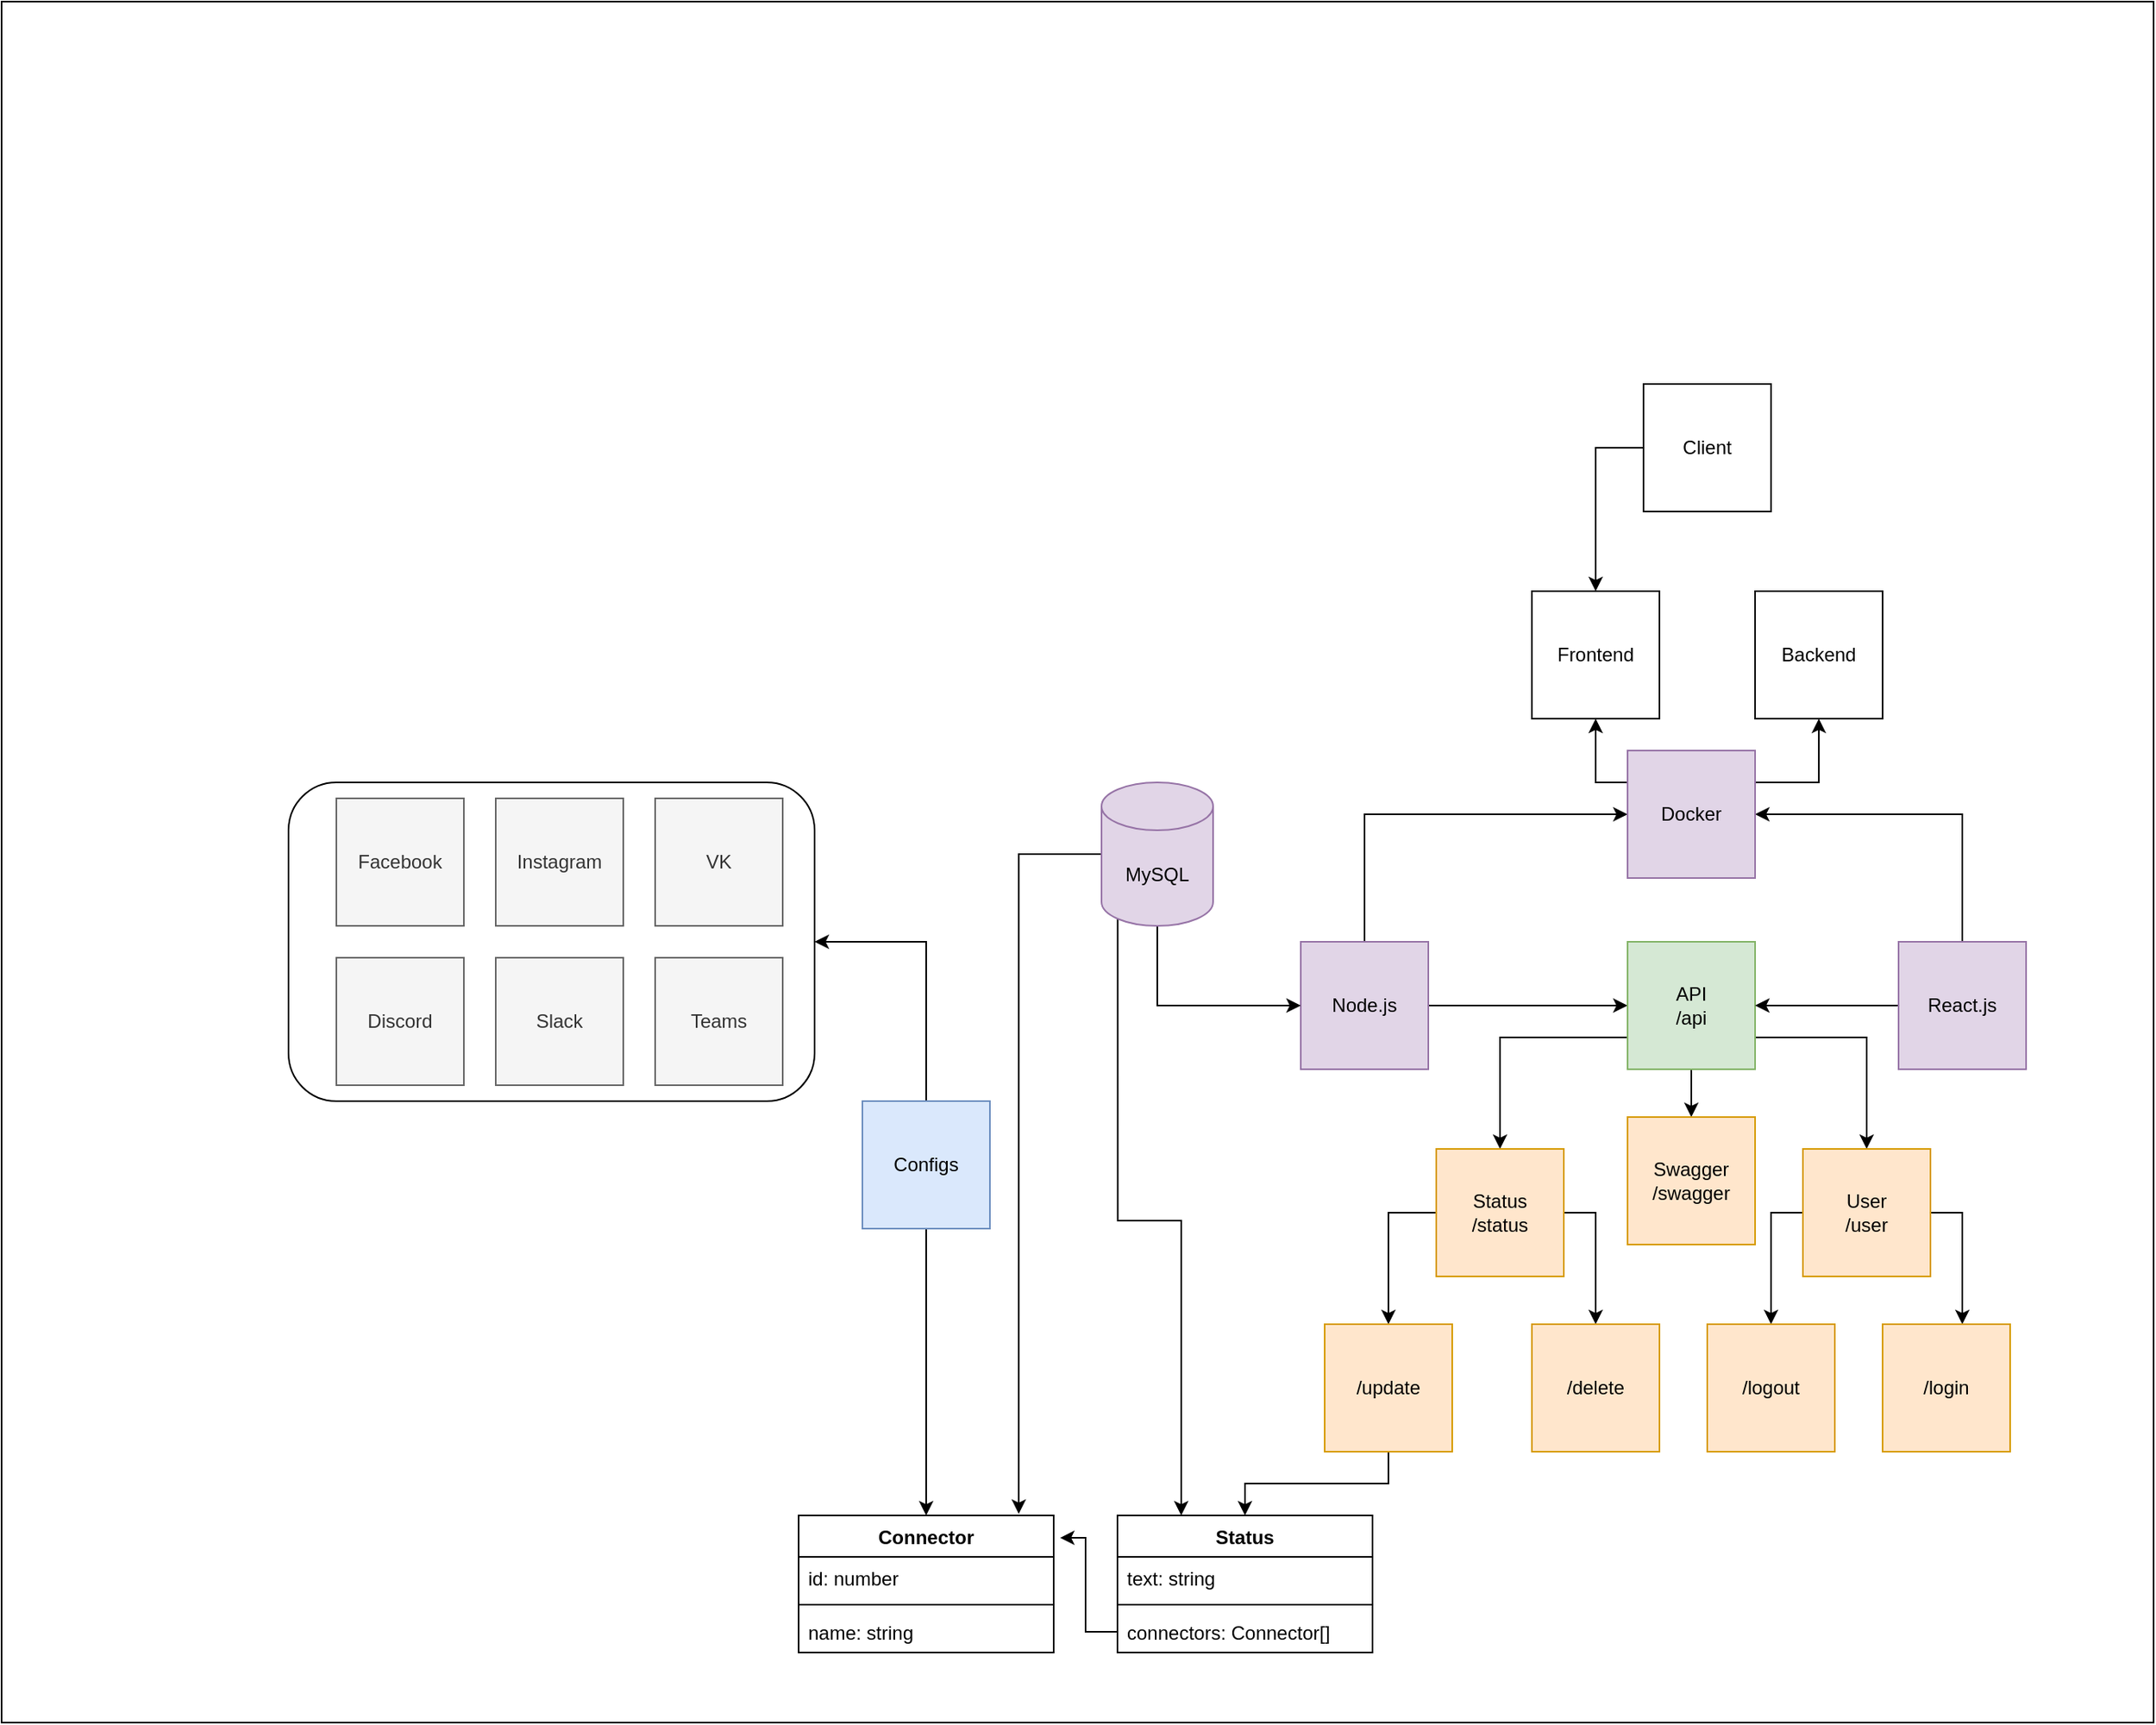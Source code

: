 <mxfile version="15.8.6" type="device"><diagram id="iNdYJczob-TOz2TB_9zv" name="Page-1"><mxGraphModel dx="2201" dy="1941" grid="1" gridSize="10" guides="1" tooltips="1" connect="1" arrows="1" fold="1" page="1" pageScale="1" pageWidth="850" pageHeight="1100" math="0" shadow="0"><root><mxCell id="0"/><mxCell id="1" parent="0"/><mxCell id="yoaC3hAcUU5Fa3aiscpN-58" value="" style="rounded=0;whiteSpace=wrap;html=1;" parent="1" vertex="1"><mxGeometry x="-470" y="-450" width="1350" height="1080" as="geometry"/></mxCell><mxCell id="yoaC3hAcUU5Fa3aiscpN-52" value="" style="rounded=1;whiteSpace=wrap;html=1;" parent="1" vertex="1"><mxGeometry x="-290" y="40" width="330" height="200" as="geometry"/></mxCell><mxCell id="yoaC3hAcUU5Fa3aiscpN-6" style="edgeStyle=orthogonalEdgeStyle;rounded=0;orthogonalLoop=1;jettySize=auto;html=1;exitX=1;exitY=0.5;exitDx=0;exitDy=0;entryX=0;entryY=0.5;entryDx=0;entryDy=0;" parent="1" source="yoaC3hAcUU5Fa3aiscpN-1" target="yoaC3hAcUU5Fa3aiscpN-5" edge="1"><mxGeometry relative="1" as="geometry"/></mxCell><mxCell id="yoaC3hAcUU5Fa3aiscpN-23" style="edgeStyle=orthogonalEdgeStyle;rounded=0;orthogonalLoop=1;jettySize=auto;html=1;exitX=0.5;exitY=0;exitDx=0;exitDy=0;entryX=0;entryY=0.5;entryDx=0;entryDy=0;" parent="1" source="yoaC3hAcUU5Fa3aiscpN-1" target="yoaC3hAcUU5Fa3aiscpN-22" edge="1"><mxGeometry relative="1" as="geometry"/></mxCell><mxCell id="yoaC3hAcUU5Fa3aiscpN-1" value="Node.js" style="whiteSpace=wrap;html=1;aspect=fixed;fillColor=#e1d5e7;strokeColor=#9673a6;" parent="1" vertex="1"><mxGeometry x="345" y="140" width="80" height="80" as="geometry"/></mxCell><mxCell id="yoaC3hAcUU5Fa3aiscpN-4" style="edgeStyle=orthogonalEdgeStyle;rounded=0;orthogonalLoop=1;jettySize=auto;html=1;exitX=0.5;exitY=1;exitDx=0;exitDy=0;exitPerimeter=0;entryX=0;entryY=0.5;entryDx=0;entryDy=0;" parent="1" source="yoaC3hAcUU5Fa3aiscpN-3" target="yoaC3hAcUU5Fa3aiscpN-1" edge="1"><mxGeometry relative="1" as="geometry"/></mxCell><mxCell id="yoaC3hAcUU5Fa3aiscpN-56" style="edgeStyle=orthogonalEdgeStyle;rounded=0;orthogonalLoop=1;jettySize=auto;html=1;exitX=0.145;exitY=1;exitDx=0;exitDy=-4.35;exitPerimeter=0;entryX=0.25;entryY=0;entryDx=0;entryDy=0;" parent="1" source="yoaC3hAcUU5Fa3aiscpN-3" target="yoaC3hAcUU5Fa3aiscpN-31" edge="1"><mxGeometry relative="1" as="geometry"/></mxCell><mxCell id="yoaC3hAcUU5Fa3aiscpN-57" style="edgeStyle=orthogonalEdgeStyle;rounded=0;orthogonalLoop=1;jettySize=auto;html=1;exitX=0;exitY=0.5;exitDx=0;exitDy=0;exitPerimeter=0;entryX=0.863;entryY=-0.012;entryDx=0;entryDy=0;entryPerimeter=0;" parent="1" source="yoaC3hAcUU5Fa3aiscpN-3" target="yoaC3hAcUU5Fa3aiscpN-35" edge="1"><mxGeometry relative="1" as="geometry"/></mxCell><mxCell id="yoaC3hAcUU5Fa3aiscpN-3" value="MySQL" style="shape=cylinder3;whiteSpace=wrap;html=1;boundedLbl=1;backgroundOutline=1;size=15;fillColor=#e1d5e7;strokeColor=#9673a6;" parent="1" vertex="1"><mxGeometry x="220" y="40" width="70" height="90" as="geometry"/></mxCell><mxCell id="yoaC3hAcUU5Fa3aiscpN-16" style="edgeStyle=orthogonalEdgeStyle;rounded=0;orthogonalLoop=1;jettySize=auto;html=1;exitX=1;exitY=0.75;exitDx=0;exitDy=0;" parent="1" source="yoaC3hAcUU5Fa3aiscpN-5" target="yoaC3hAcUU5Fa3aiscpN-10" edge="1"><mxGeometry relative="1" as="geometry"/></mxCell><mxCell id="yoaC3hAcUU5Fa3aiscpN-17" style="edgeStyle=orthogonalEdgeStyle;rounded=0;orthogonalLoop=1;jettySize=auto;html=1;exitX=0;exitY=0.75;exitDx=0;exitDy=0;entryX=0.5;entryY=0;entryDx=0;entryDy=0;" parent="1" source="yoaC3hAcUU5Fa3aiscpN-5" target="yoaC3hAcUU5Fa3aiscpN-9" edge="1"><mxGeometry relative="1" as="geometry"/></mxCell><mxCell id="yoaC3hAcUU5Fa3aiscpN-55" style="edgeStyle=orthogonalEdgeStyle;rounded=0;orthogonalLoop=1;jettySize=auto;html=1;exitX=0.5;exitY=1;exitDx=0;exitDy=0;entryX=0.5;entryY=0;entryDx=0;entryDy=0;" parent="1" source="yoaC3hAcUU5Fa3aiscpN-5" target="yoaC3hAcUU5Fa3aiscpN-54" edge="1"><mxGeometry relative="1" as="geometry"/></mxCell><mxCell id="yoaC3hAcUU5Fa3aiscpN-5" value="API&lt;br&gt;/api" style="whiteSpace=wrap;html=1;aspect=fixed;fillColor=#d5e8d4;strokeColor=#82b366;" parent="1" vertex="1"><mxGeometry x="550" y="140" width="80" height="80" as="geometry"/></mxCell><mxCell id="yoaC3hAcUU5Fa3aiscpN-8" style="edgeStyle=orthogonalEdgeStyle;rounded=0;orthogonalLoop=1;jettySize=auto;html=1;exitX=0;exitY=0.5;exitDx=0;exitDy=0;entryX=1;entryY=0.5;entryDx=0;entryDy=0;" parent="1" source="yoaC3hAcUU5Fa3aiscpN-7" target="yoaC3hAcUU5Fa3aiscpN-5" edge="1"><mxGeometry relative="1" as="geometry"/></mxCell><mxCell id="yoaC3hAcUU5Fa3aiscpN-24" style="edgeStyle=orthogonalEdgeStyle;rounded=0;orthogonalLoop=1;jettySize=auto;html=1;exitX=0.5;exitY=0;exitDx=0;exitDy=0;entryX=1;entryY=0.5;entryDx=0;entryDy=0;" parent="1" source="yoaC3hAcUU5Fa3aiscpN-7" target="yoaC3hAcUU5Fa3aiscpN-22" edge="1"><mxGeometry relative="1" as="geometry"/></mxCell><mxCell id="yoaC3hAcUU5Fa3aiscpN-7" value="React.js" style="whiteSpace=wrap;html=1;aspect=fixed;fillColor=#e1d5e7;strokeColor=#9673a6;" parent="1" vertex="1"><mxGeometry x="720" y="140" width="80" height="80" as="geometry"/></mxCell><mxCell id="yoaC3hAcUU5Fa3aiscpN-20" style="edgeStyle=orthogonalEdgeStyle;rounded=0;orthogonalLoop=1;jettySize=auto;html=1;exitX=0;exitY=0.5;exitDx=0;exitDy=0;entryX=0.5;entryY=0;entryDx=0;entryDy=0;" parent="1" source="yoaC3hAcUU5Fa3aiscpN-9" target="yoaC3hAcUU5Fa3aiscpN-18" edge="1"><mxGeometry relative="1" as="geometry"/></mxCell><mxCell id="yoaC3hAcUU5Fa3aiscpN-21" style="edgeStyle=orthogonalEdgeStyle;rounded=0;orthogonalLoop=1;jettySize=auto;html=1;exitX=1;exitY=0.5;exitDx=0;exitDy=0;entryX=0.5;entryY=0;entryDx=0;entryDy=0;" parent="1" source="yoaC3hAcUU5Fa3aiscpN-9" target="yoaC3hAcUU5Fa3aiscpN-19" edge="1"><mxGeometry relative="1" as="geometry"/></mxCell><mxCell id="yoaC3hAcUU5Fa3aiscpN-9" value="Status&lt;br&gt;/status" style="whiteSpace=wrap;html=1;aspect=fixed;fillColor=#ffe6cc;strokeColor=#d79b00;" parent="1" vertex="1"><mxGeometry x="430" y="270" width="80" height="80" as="geometry"/></mxCell><mxCell id="yoaC3hAcUU5Fa3aiscpN-14" style="edgeStyle=orthogonalEdgeStyle;rounded=0;orthogonalLoop=1;jettySize=auto;html=1;exitX=0;exitY=0.5;exitDx=0;exitDy=0;" parent="1" source="yoaC3hAcUU5Fa3aiscpN-10" target="yoaC3hAcUU5Fa3aiscpN-12" edge="1"><mxGeometry relative="1" as="geometry"/></mxCell><mxCell id="yoaC3hAcUU5Fa3aiscpN-15" style="edgeStyle=orthogonalEdgeStyle;rounded=0;orthogonalLoop=1;jettySize=auto;html=1;exitX=1;exitY=0.5;exitDx=0;exitDy=0;entryX=0.625;entryY=0;entryDx=0;entryDy=0;entryPerimeter=0;" parent="1" source="yoaC3hAcUU5Fa3aiscpN-10" target="yoaC3hAcUU5Fa3aiscpN-11" edge="1"><mxGeometry relative="1" as="geometry"/></mxCell><mxCell id="yoaC3hAcUU5Fa3aiscpN-10" value="User&lt;br&gt;/user" style="whiteSpace=wrap;html=1;aspect=fixed;fillColor=#ffe6cc;strokeColor=#d79b00;" parent="1" vertex="1"><mxGeometry x="660" y="270" width="80" height="80" as="geometry"/></mxCell><mxCell id="yoaC3hAcUU5Fa3aiscpN-11" value="/login" style="whiteSpace=wrap;html=1;aspect=fixed;fillColor=#ffe6cc;strokeColor=#d79b00;" parent="1" vertex="1"><mxGeometry x="710" y="380" width="80" height="80" as="geometry"/></mxCell><mxCell id="yoaC3hAcUU5Fa3aiscpN-12" value="/logout" style="whiteSpace=wrap;html=1;aspect=fixed;fillColor=#ffe6cc;strokeColor=#d79b00;" parent="1" vertex="1"><mxGeometry x="600" y="380" width="80" height="80" as="geometry"/></mxCell><mxCell id="yoaC3hAcUU5Fa3aiscpN-40" style="edgeStyle=orthogonalEdgeStyle;rounded=0;orthogonalLoop=1;jettySize=auto;html=1;exitX=0.5;exitY=1;exitDx=0;exitDy=0;entryX=0.5;entryY=0;entryDx=0;entryDy=0;" parent="1" source="yoaC3hAcUU5Fa3aiscpN-18" target="yoaC3hAcUU5Fa3aiscpN-31" edge="1"><mxGeometry relative="1" as="geometry"/></mxCell><mxCell id="yoaC3hAcUU5Fa3aiscpN-18" value="/update" style="whiteSpace=wrap;html=1;aspect=fixed;fillColor=#ffe6cc;strokeColor=#d79b00;" parent="1" vertex="1"><mxGeometry x="360" y="380" width="80" height="80" as="geometry"/></mxCell><mxCell id="yoaC3hAcUU5Fa3aiscpN-19" value="/delete" style="whiteSpace=wrap;html=1;aspect=fixed;fillColor=#ffe6cc;strokeColor=#d79b00;" parent="1" vertex="1"><mxGeometry x="490" y="380" width="80" height="80" as="geometry"/></mxCell><mxCell id="yoaC3hAcUU5Fa3aiscpN-27" style="edgeStyle=orthogonalEdgeStyle;rounded=0;orthogonalLoop=1;jettySize=auto;html=1;exitX=0;exitY=0.25;exitDx=0;exitDy=0;entryX=0.5;entryY=1;entryDx=0;entryDy=0;" parent="1" source="yoaC3hAcUU5Fa3aiscpN-22" target="yoaC3hAcUU5Fa3aiscpN-25" edge="1"><mxGeometry relative="1" as="geometry"/></mxCell><mxCell id="yoaC3hAcUU5Fa3aiscpN-28" style="edgeStyle=orthogonalEdgeStyle;rounded=0;orthogonalLoop=1;jettySize=auto;html=1;exitX=1;exitY=0.25;exitDx=0;exitDy=0;" parent="1" source="yoaC3hAcUU5Fa3aiscpN-22" target="yoaC3hAcUU5Fa3aiscpN-26" edge="1"><mxGeometry relative="1" as="geometry"/></mxCell><mxCell id="yoaC3hAcUU5Fa3aiscpN-22" value="Docker" style="whiteSpace=wrap;html=1;aspect=fixed;fillColor=#e1d5e7;strokeColor=#9673a6;" parent="1" vertex="1"><mxGeometry x="550" y="20" width="80" height="80" as="geometry"/></mxCell><mxCell id="yoaC3hAcUU5Fa3aiscpN-25" value="Frontend" style="whiteSpace=wrap;html=1;aspect=fixed;" parent="1" vertex="1"><mxGeometry x="490" y="-80" width="80" height="80" as="geometry"/></mxCell><mxCell id="yoaC3hAcUU5Fa3aiscpN-26" value="Backend" style="whiteSpace=wrap;html=1;aspect=fixed;" parent="1" vertex="1"><mxGeometry x="630" y="-80" width="80" height="80" as="geometry"/></mxCell><mxCell id="yoaC3hAcUU5Fa3aiscpN-30" style="edgeStyle=orthogonalEdgeStyle;rounded=0;orthogonalLoop=1;jettySize=auto;html=1;exitX=0;exitY=0.5;exitDx=0;exitDy=0;" parent="1" source="yoaC3hAcUU5Fa3aiscpN-29" target="yoaC3hAcUU5Fa3aiscpN-25" edge="1"><mxGeometry relative="1" as="geometry"/></mxCell><mxCell id="yoaC3hAcUU5Fa3aiscpN-29" value="Client" style="whiteSpace=wrap;html=1;aspect=fixed;" parent="1" vertex="1"><mxGeometry x="560" y="-210" width="80" height="80" as="geometry"/></mxCell><mxCell id="yoaC3hAcUU5Fa3aiscpN-31" value="Status" style="swimlane;fontStyle=1;align=center;verticalAlign=top;childLayout=stackLayout;horizontal=1;startSize=26;horizontalStack=0;resizeParent=1;resizeParentMax=0;resizeLast=0;collapsible=1;marginBottom=0;" parent="1" vertex="1"><mxGeometry x="230" y="500" width="160" height="86" as="geometry"/></mxCell><mxCell id="yoaC3hAcUU5Fa3aiscpN-32" value="text: string" style="text;strokeColor=none;fillColor=none;align=left;verticalAlign=top;spacingLeft=4;spacingRight=4;overflow=hidden;rotatable=0;points=[[0,0.5],[1,0.5]];portConstraint=eastwest;" parent="yoaC3hAcUU5Fa3aiscpN-31" vertex="1"><mxGeometry y="26" width="160" height="26" as="geometry"/></mxCell><mxCell id="yoaC3hAcUU5Fa3aiscpN-33" value="" style="line;strokeWidth=1;fillColor=none;align=left;verticalAlign=middle;spacingTop=-1;spacingLeft=3;spacingRight=3;rotatable=0;labelPosition=right;points=[];portConstraint=eastwest;" parent="yoaC3hAcUU5Fa3aiscpN-31" vertex="1"><mxGeometry y="52" width="160" height="8" as="geometry"/></mxCell><mxCell id="yoaC3hAcUU5Fa3aiscpN-34" value="connectors: Connector[]" style="text;strokeColor=none;fillColor=none;align=left;verticalAlign=top;spacingLeft=4;spacingRight=4;overflow=hidden;rotatable=0;points=[[0,0.5],[1,0.5]];portConstraint=eastwest;" parent="yoaC3hAcUU5Fa3aiscpN-31" vertex="1"><mxGeometry y="60" width="160" height="26" as="geometry"/></mxCell><mxCell id="yoaC3hAcUU5Fa3aiscpN-35" value="Connector" style="swimlane;fontStyle=1;align=center;verticalAlign=top;childLayout=stackLayout;horizontal=1;startSize=26;horizontalStack=0;resizeParent=1;resizeParentMax=0;resizeLast=0;collapsible=1;marginBottom=0;" parent="1" vertex="1"><mxGeometry x="30" y="500" width="160" height="86" as="geometry"/></mxCell><mxCell id="yoaC3hAcUU5Fa3aiscpN-36" value="id: number" style="text;strokeColor=none;fillColor=none;align=left;verticalAlign=top;spacingLeft=4;spacingRight=4;overflow=hidden;rotatable=0;points=[[0,0.5],[1,0.5]];portConstraint=eastwest;" parent="yoaC3hAcUU5Fa3aiscpN-35" vertex="1"><mxGeometry y="26" width="160" height="26" as="geometry"/></mxCell><mxCell id="yoaC3hAcUU5Fa3aiscpN-37" value="" style="line;strokeWidth=1;fillColor=none;align=left;verticalAlign=middle;spacingTop=-1;spacingLeft=3;spacingRight=3;rotatable=0;labelPosition=right;points=[];portConstraint=eastwest;" parent="yoaC3hAcUU5Fa3aiscpN-35" vertex="1"><mxGeometry y="52" width="160" height="8" as="geometry"/></mxCell><mxCell id="yoaC3hAcUU5Fa3aiscpN-38" value="name: string" style="text;strokeColor=none;fillColor=none;align=left;verticalAlign=top;spacingLeft=4;spacingRight=4;overflow=hidden;rotatable=0;points=[[0,0.5],[1,0.5]];portConstraint=eastwest;" parent="yoaC3hAcUU5Fa3aiscpN-35" vertex="1"><mxGeometry y="60" width="160" height="26" as="geometry"/></mxCell><mxCell id="yoaC3hAcUU5Fa3aiscpN-39" style="edgeStyle=orthogonalEdgeStyle;rounded=0;orthogonalLoop=1;jettySize=auto;html=1;exitX=0;exitY=0.5;exitDx=0;exitDy=0;entryX=1.025;entryY=0.163;entryDx=0;entryDy=0;entryPerimeter=0;" parent="1" source="yoaC3hAcUU5Fa3aiscpN-34" target="yoaC3hAcUU5Fa3aiscpN-35" edge="1"><mxGeometry relative="1" as="geometry"/></mxCell><mxCell id="yoaC3hAcUU5Fa3aiscpN-44" style="edgeStyle=orthogonalEdgeStyle;rounded=0;orthogonalLoop=1;jettySize=auto;html=1;exitX=0.5;exitY=1;exitDx=0;exitDy=0;" parent="1" source="yoaC3hAcUU5Fa3aiscpN-42" target="yoaC3hAcUU5Fa3aiscpN-35" edge="1"><mxGeometry relative="1" as="geometry"/></mxCell><mxCell id="yoaC3hAcUU5Fa3aiscpN-53" style="edgeStyle=orthogonalEdgeStyle;rounded=0;orthogonalLoop=1;jettySize=auto;html=1;exitX=0.5;exitY=0;exitDx=0;exitDy=0;entryX=1;entryY=0.5;entryDx=0;entryDy=0;" parent="1" source="yoaC3hAcUU5Fa3aiscpN-42" target="yoaC3hAcUU5Fa3aiscpN-52" edge="1"><mxGeometry relative="1" as="geometry"/></mxCell><mxCell id="yoaC3hAcUU5Fa3aiscpN-42" value="Configs" style="whiteSpace=wrap;html=1;aspect=fixed;fillColor=#dae8fc;strokeColor=#6c8ebf;" parent="1" vertex="1"><mxGeometry x="70" y="240" width="80" height="80" as="geometry"/></mxCell><mxCell id="yoaC3hAcUU5Fa3aiscpN-45" value="Teams" style="whiteSpace=wrap;html=1;aspect=fixed;fillColor=#f5f5f5;strokeColor=#666666;fontColor=#333333;" parent="1" vertex="1"><mxGeometry x="-60" y="150" width="80" height="80" as="geometry"/></mxCell><mxCell id="yoaC3hAcUU5Fa3aiscpN-46" value="VK" style="whiteSpace=wrap;html=1;aspect=fixed;fillColor=#f5f5f5;strokeColor=#666666;fontColor=#333333;" parent="1" vertex="1"><mxGeometry x="-60" y="50" width="80" height="80" as="geometry"/></mxCell><mxCell id="yoaC3hAcUU5Fa3aiscpN-47" value="Instagram" style="whiteSpace=wrap;html=1;aspect=fixed;fillColor=#f5f5f5;strokeColor=#666666;fontColor=#333333;" parent="1" vertex="1"><mxGeometry x="-160" y="50" width="80" height="80" as="geometry"/></mxCell><mxCell id="yoaC3hAcUU5Fa3aiscpN-49" value="Discord" style="whiteSpace=wrap;html=1;aspect=fixed;fillColor=#f5f5f5;strokeColor=#666666;fontColor=#333333;" parent="1" vertex="1"><mxGeometry x="-260" y="150" width="80" height="80" as="geometry"/></mxCell><mxCell id="yoaC3hAcUU5Fa3aiscpN-50" value="Facebook" style="whiteSpace=wrap;html=1;aspect=fixed;fillColor=#f5f5f5;strokeColor=#666666;fontColor=#333333;" parent="1" vertex="1"><mxGeometry x="-260" y="50" width="80" height="80" as="geometry"/></mxCell><mxCell id="yoaC3hAcUU5Fa3aiscpN-51" value="Slack" style="whiteSpace=wrap;html=1;aspect=fixed;fillColor=#f5f5f5;strokeColor=#666666;fontColor=#333333;" parent="1" vertex="1"><mxGeometry x="-160" y="150" width="80" height="80" as="geometry"/></mxCell><mxCell id="yoaC3hAcUU5Fa3aiscpN-54" value="Swagger&lt;br&gt;/swagger" style="whiteSpace=wrap;html=1;aspect=fixed;fillColor=#ffe6cc;strokeColor=#d79b00;" parent="1" vertex="1"><mxGeometry x="550" y="250" width="80" height="80" as="geometry"/></mxCell></root></mxGraphModel></diagram></mxfile>